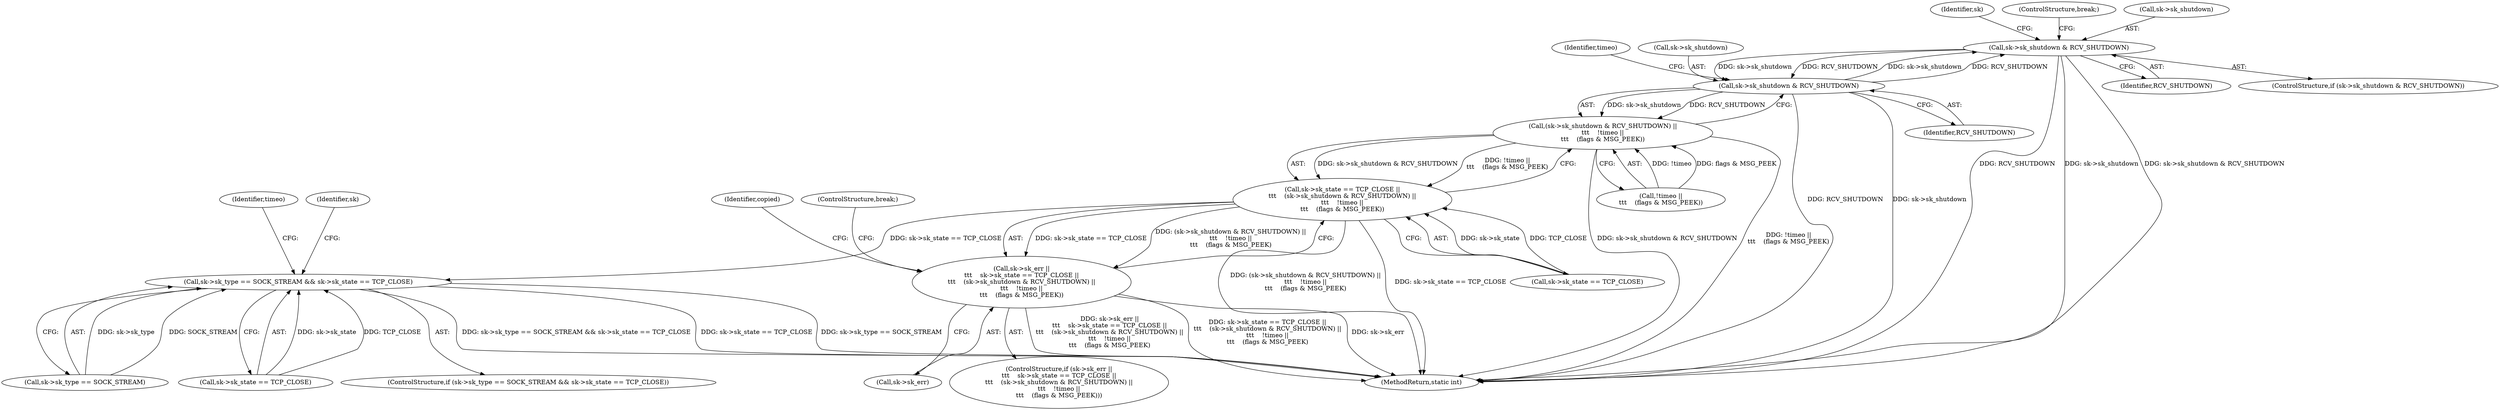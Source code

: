 digraph "0_linux_f3d3342602f8bcbf37d7c46641cb9bca7618eb1c_21@pointer" {
"1000306" [label="(Call,sk->sk_shutdown & RCV_SHUTDOWN)"];
"1000276" [label="(Call,sk->sk_shutdown & RCV_SHUTDOWN)"];
"1000306" [label="(Call,sk->sk_shutdown & RCV_SHUTDOWN)"];
"1000275" [label="(Call,(sk->sk_shutdown & RCV_SHUTDOWN) ||\n\t\t\t    !timeo ||\n\t\t\t    (flags & MSG_PEEK))"];
"1000269" [label="(Call,sk->sk_state == TCP_CLOSE ||\n\t\t\t    (sk->sk_shutdown & RCV_SHUTDOWN) ||\n\t\t\t    !timeo ||\n\t\t\t    (flags & MSG_PEEK))"];
"1000265" [label="(Call,sk->sk_err ||\n\t\t\t    sk->sk_state == TCP_CLOSE ||\n\t\t\t    (sk->sk_shutdown & RCV_SHUTDOWN) ||\n\t\t\t    !timeo ||\n\t\t\t    (flags & MSG_PEEK))"];
"1000313" [label="(Call,sk->sk_type == SOCK_STREAM && sk->sk_state == TCP_CLOSE)"];
"1000281" [label="(Call,!timeo ||\n\t\t\t    (flags & MSG_PEEK))"];
"1000283" [label="(Identifier,timeo)"];
"1000314" [label="(Call,sk->sk_type == SOCK_STREAM)"];
"1000553" [label="(MethodReturn,static int)"];
"1000348" [label="(Identifier,copied)"];
"1000316" [label="(Identifier,sk)"];
"1000265" [label="(Call,sk->sk_err ||\n\t\t\t    sk->sk_state == TCP_CLOSE ||\n\t\t\t    (sk->sk_shutdown & RCV_SHUTDOWN) ||\n\t\t\t    !timeo ||\n\t\t\t    (flags & MSG_PEEK))"];
"1000319" [label="(Call,sk->sk_state == TCP_CLOSE)"];
"1000312" [label="(ControlStructure,if (sk->sk_type == SOCK_STREAM && sk->sk_state == TCP_CLOSE))"];
"1000266" [label="(Call,sk->sk_err)"];
"1000270" [label="(Call,sk->sk_state == TCP_CLOSE)"];
"1000311" [label="(ControlStructure,break;)"];
"1000275" [label="(Call,(sk->sk_shutdown & RCV_SHUTDOWN) ||\n\t\t\t    !timeo ||\n\t\t\t    (flags & MSG_PEEK))"];
"1000310" [label="(Identifier,RCV_SHUTDOWN)"];
"1000280" [label="(Identifier,RCV_SHUTDOWN)"];
"1000287" [label="(ControlStructure,break;)"];
"1000313" [label="(Call,sk->sk_type == SOCK_STREAM && sk->sk_state == TCP_CLOSE)"];
"1000339" [label="(Identifier,timeo)"];
"1000276" [label="(Call,sk->sk_shutdown & RCV_SHUTDOWN)"];
"1000305" [label="(ControlStructure,if (sk->sk_shutdown & RCV_SHUTDOWN))"];
"1000306" [label="(Call,sk->sk_shutdown & RCV_SHUTDOWN)"];
"1000328" [label="(Identifier,sk)"];
"1000307" [label="(Call,sk->sk_shutdown)"];
"1000269" [label="(Call,sk->sk_state == TCP_CLOSE ||\n\t\t\t    (sk->sk_shutdown & RCV_SHUTDOWN) ||\n\t\t\t    !timeo ||\n\t\t\t    (flags & MSG_PEEK))"];
"1000264" [label="(ControlStructure,if (sk->sk_err ||\n\t\t\t    sk->sk_state == TCP_CLOSE ||\n\t\t\t    (sk->sk_shutdown & RCV_SHUTDOWN) ||\n\t\t\t    !timeo ||\n\t\t\t    (flags & MSG_PEEK)))"];
"1000277" [label="(Call,sk->sk_shutdown)"];
"1000306" -> "1000305"  [label="AST: "];
"1000306" -> "1000310"  [label="CFG: "];
"1000307" -> "1000306"  [label="AST: "];
"1000310" -> "1000306"  [label="AST: "];
"1000311" -> "1000306"  [label="CFG: "];
"1000316" -> "1000306"  [label="CFG: "];
"1000306" -> "1000553"  [label="DDG: RCV_SHUTDOWN"];
"1000306" -> "1000553"  [label="DDG: sk->sk_shutdown"];
"1000306" -> "1000553"  [label="DDG: sk->sk_shutdown & RCV_SHUTDOWN"];
"1000306" -> "1000276"  [label="DDG: sk->sk_shutdown"];
"1000306" -> "1000276"  [label="DDG: RCV_SHUTDOWN"];
"1000276" -> "1000306"  [label="DDG: sk->sk_shutdown"];
"1000276" -> "1000306"  [label="DDG: RCV_SHUTDOWN"];
"1000276" -> "1000275"  [label="AST: "];
"1000276" -> "1000280"  [label="CFG: "];
"1000277" -> "1000276"  [label="AST: "];
"1000280" -> "1000276"  [label="AST: "];
"1000283" -> "1000276"  [label="CFG: "];
"1000275" -> "1000276"  [label="CFG: "];
"1000276" -> "1000553"  [label="DDG: RCV_SHUTDOWN"];
"1000276" -> "1000553"  [label="DDG: sk->sk_shutdown"];
"1000276" -> "1000275"  [label="DDG: sk->sk_shutdown"];
"1000276" -> "1000275"  [label="DDG: RCV_SHUTDOWN"];
"1000275" -> "1000269"  [label="AST: "];
"1000275" -> "1000281"  [label="CFG: "];
"1000281" -> "1000275"  [label="AST: "];
"1000269" -> "1000275"  [label="CFG: "];
"1000275" -> "1000553"  [label="DDG: sk->sk_shutdown & RCV_SHUTDOWN"];
"1000275" -> "1000553"  [label="DDG: !timeo ||\n\t\t\t    (flags & MSG_PEEK)"];
"1000275" -> "1000269"  [label="DDG: sk->sk_shutdown & RCV_SHUTDOWN"];
"1000275" -> "1000269"  [label="DDG: !timeo ||\n\t\t\t    (flags & MSG_PEEK)"];
"1000281" -> "1000275"  [label="DDG: !timeo"];
"1000281" -> "1000275"  [label="DDG: flags & MSG_PEEK"];
"1000269" -> "1000265"  [label="AST: "];
"1000269" -> "1000270"  [label="CFG: "];
"1000270" -> "1000269"  [label="AST: "];
"1000265" -> "1000269"  [label="CFG: "];
"1000269" -> "1000553"  [label="DDG: (sk->sk_shutdown & RCV_SHUTDOWN) ||\n\t\t\t    !timeo ||\n\t\t\t    (flags & MSG_PEEK)"];
"1000269" -> "1000553"  [label="DDG: sk->sk_state == TCP_CLOSE"];
"1000269" -> "1000265"  [label="DDG: sk->sk_state == TCP_CLOSE"];
"1000269" -> "1000265"  [label="DDG: (sk->sk_shutdown & RCV_SHUTDOWN) ||\n\t\t\t    !timeo ||\n\t\t\t    (flags & MSG_PEEK)"];
"1000270" -> "1000269"  [label="DDG: sk->sk_state"];
"1000270" -> "1000269"  [label="DDG: TCP_CLOSE"];
"1000269" -> "1000313"  [label="DDG: sk->sk_state == TCP_CLOSE"];
"1000265" -> "1000264"  [label="AST: "];
"1000265" -> "1000266"  [label="CFG: "];
"1000266" -> "1000265"  [label="AST: "];
"1000287" -> "1000265"  [label="CFG: "];
"1000348" -> "1000265"  [label="CFG: "];
"1000265" -> "1000553"  [label="DDG: sk->sk_err ||\n\t\t\t    sk->sk_state == TCP_CLOSE ||\n\t\t\t    (sk->sk_shutdown & RCV_SHUTDOWN) ||\n\t\t\t    !timeo ||\n\t\t\t    (flags & MSG_PEEK)"];
"1000265" -> "1000553"  [label="DDG: sk->sk_state == TCP_CLOSE ||\n\t\t\t    (sk->sk_shutdown & RCV_SHUTDOWN) ||\n\t\t\t    !timeo ||\n\t\t\t    (flags & MSG_PEEK)"];
"1000265" -> "1000553"  [label="DDG: sk->sk_err"];
"1000313" -> "1000312"  [label="AST: "];
"1000313" -> "1000314"  [label="CFG: "];
"1000313" -> "1000319"  [label="CFG: "];
"1000314" -> "1000313"  [label="AST: "];
"1000319" -> "1000313"  [label="AST: "];
"1000328" -> "1000313"  [label="CFG: "];
"1000339" -> "1000313"  [label="CFG: "];
"1000313" -> "1000553"  [label="DDG: sk->sk_type == SOCK_STREAM && sk->sk_state == TCP_CLOSE"];
"1000313" -> "1000553"  [label="DDG: sk->sk_state == TCP_CLOSE"];
"1000313" -> "1000553"  [label="DDG: sk->sk_type == SOCK_STREAM"];
"1000314" -> "1000313"  [label="DDG: sk->sk_type"];
"1000314" -> "1000313"  [label="DDG: SOCK_STREAM"];
"1000319" -> "1000313"  [label="DDG: sk->sk_state"];
"1000319" -> "1000313"  [label="DDG: TCP_CLOSE"];
}
